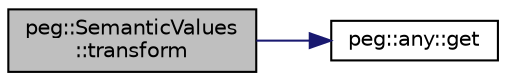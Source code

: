 digraph "peg::SemanticValues::transform"
{
 // LATEX_PDF_SIZE
  edge [fontname="Helvetica",fontsize="10",labelfontname="Helvetica",labelfontsize="10"];
  node [fontname="Helvetica",fontsize="10",shape=record];
  rankdir="LR";
  Node1 [label="peg::SemanticValues\l::transform",height=0.2,width=0.4,color="black", fillcolor="grey75", style="filled", fontcolor="black",tooltip=" "];
  Node1 -> Node2 [color="midnightblue",fontsize="10",style="solid"];
  Node2 [label="peg::any::get",height=0.2,width=0.4,color="black", fillcolor="white", style="filled",URL="$classpeg_1_1any.html#a3c739d692a9b39839cd42842361b9754",tooltip=" "];
}
